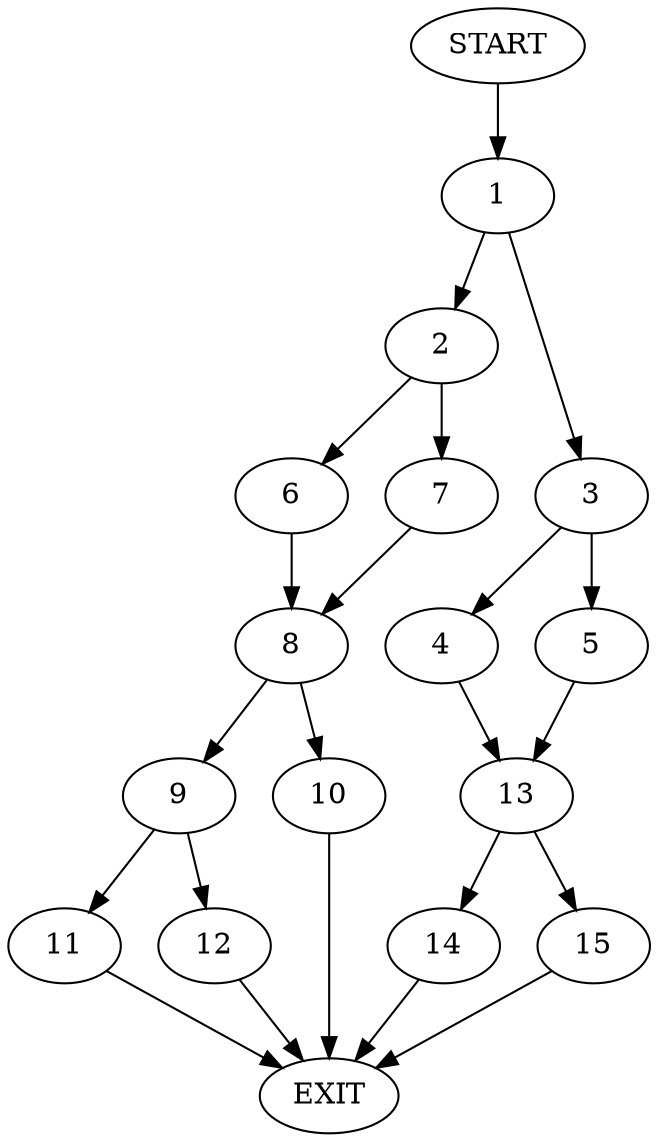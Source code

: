digraph {
0 [label="START"]
16 [label="EXIT"]
0 -> 1
1 -> 2
1 -> 3
3 -> 4
3 -> 5
2 -> 6
2 -> 7
7 -> 8
6 -> 8
8 -> 9
8 -> 10
9 -> 11
9 -> 12
10 -> 16
12 -> 16
11 -> 16
4 -> 13
5 -> 13
13 -> 14
13 -> 15
15 -> 16
14 -> 16
}

